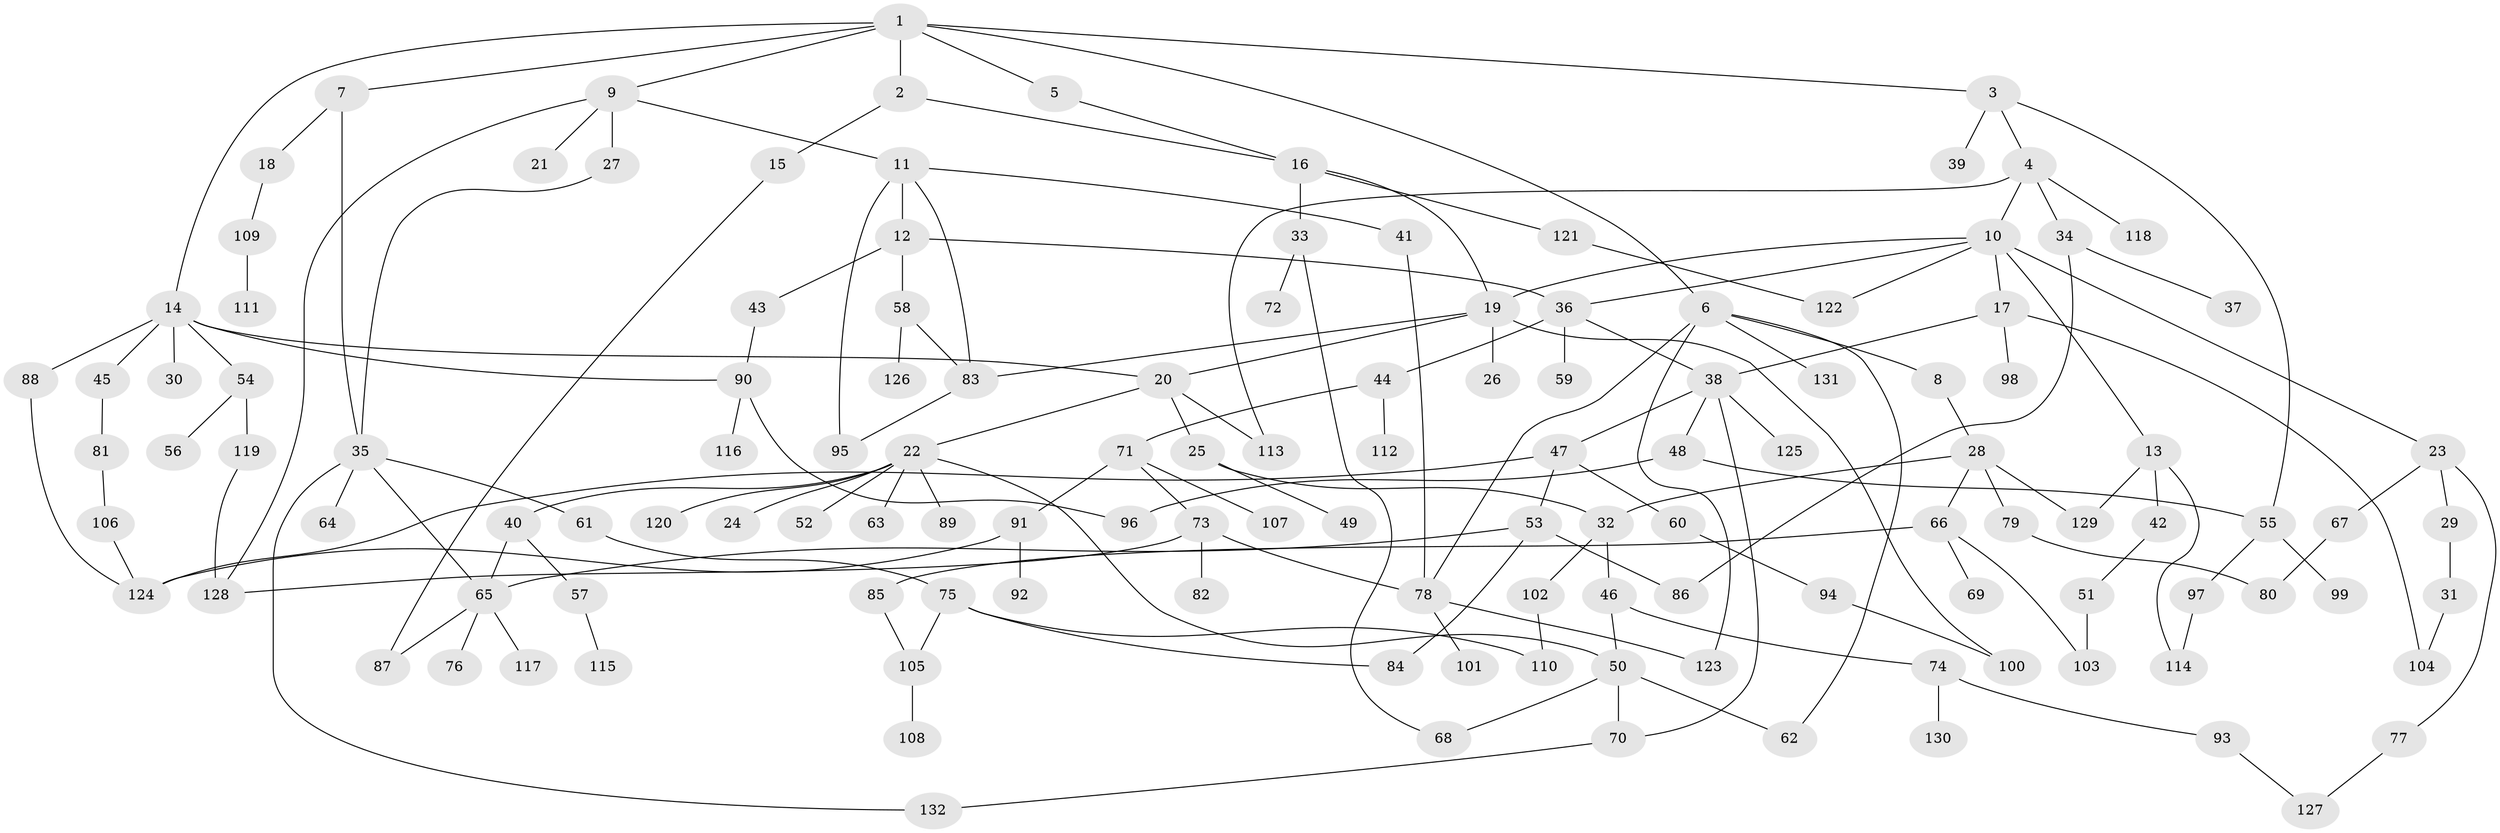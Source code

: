 // Generated by graph-tools (version 1.1) at 2025/13/03/09/25 04:13:18]
// undirected, 132 vertices, 173 edges
graph export_dot {
graph [start="1"]
  node [color=gray90,style=filled];
  1;
  2;
  3;
  4;
  5;
  6;
  7;
  8;
  9;
  10;
  11;
  12;
  13;
  14;
  15;
  16;
  17;
  18;
  19;
  20;
  21;
  22;
  23;
  24;
  25;
  26;
  27;
  28;
  29;
  30;
  31;
  32;
  33;
  34;
  35;
  36;
  37;
  38;
  39;
  40;
  41;
  42;
  43;
  44;
  45;
  46;
  47;
  48;
  49;
  50;
  51;
  52;
  53;
  54;
  55;
  56;
  57;
  58;
  59;
  60;
  61;
  62;
  63;
  64;
  65;
  66;
  67;
  68;
  69;
  70;
  71;
  72;
  73;
  74;
  75;
  76;
  77;
  78;
  79;
  80;
  81;
  82;
  83;
  84;
  85;
  86;
  87;
  88;
  89;
  90;
  91;
  92;
  93;
  94;
  95;
  96;
  97;
  98;
  99;
  100;
  101;
  102;
  103;
  104;
  105;
  106;
  107;
  108;
  109;
  110;
  111;
  112;
  113;
  114;
  115;
  116;
  117;
  118;
  119;
  120;
  121;
  122;
  123;
  124;
  125;
  126;
  127;
  128;
  129;
  130;
  131;
  132;
  1 -- 2;
  1 -- 3;
  1 -- 5;
  1 -- 6;
  1 -- 7;
  1 -- 9;
  1 -- 14;
  2 -- 15;
  2 -- 16;
  3 -- 4;
  3 -- 39;
  3 -- 55;
  4 -- 10;
  4 -- 34;
  4 -- 118;
  4 -- 113;
  5 -- 16;
  6 -- 8;
  6 -- 62;
  6 -- 123;
  6 -- 131;
  6 -- 78;
  7 -- 18;
  7 -- 35;
  8 -- 28;
  9 -- 11;
  9 -- 21;
  9 -- 27;
  9 -- 128;
  10 -- 13;
  10 -- 17;
  10 -- 19;
  10 -- 23;
  10 -- 122;
  10 -- 36;
  11 -- 12;
  11 -- 41;
  11 -- 83;
  11 -- 95;
  12 -- 36;
  12 -- 43;
  12 -- 58;
  13 -- 42;
  13 -- 114;
  13 -- 129;
  14 -- 30;
  14 -- 45;
  14 -- 54;
  14 -- 88;
  14 -- 20;
  14 -- 90;
  15 -- 87;
  16 -- 33;
  16 -- 121;
  16 -- 19;
  17 -- 38;
  17 -- 98;
  17 -- 104;
  18 -- 109;
  19 -- 20;
  19 -- 26;
  19 -- 100;
  19 -- 83;
  20 -- 22;
  20 -- 25;
  20 -- 113;
  22 -- 24;
  22 -- 40;
  22 -- 50;
  22 -- 52;
  22 -- 63;
  22 -- 89;
  22 -- 120;
  23 -- 29;
  23 -- 67;
  23 -- 77;
  25 -- 32;
  25 -- 49;
  27 -- 35;
  28 -- 66;
  28 -- 79;
  28 -- 129;
  28 -- 32;
  29 -- 31;
  31 -- 104;
  32 -- 46;
  32 -- 102;
  33 -- 68;
  33 -- 72;
  34 -- 37;
  34 -- 86;
  35 -- 61;
  35 -- 64;
  35 -- 65;
  35 -- 132;
  36 -- 44;
  36 -- 59;
  36 -- 38;
  38 -- 47;
  38 -- 48;
  38 -- 125;
  38 -- 70;
  40 -- 57;
  40 -- 65;
  41 -- 78;
  42 -- 51;
  43 -- 90;
  44 -- 71;
  44 -- 112;
  45 -- 81;
  46 -- 74;
  46 -- 50;
  47 -- 53;
  47 -- 60;
  47 -- 124;
  48 -- 96;
  48 -- 55;
  50 -- 70;
  50 -- 62;
  50 -- 68;
  51 -- 103;
  53 -- 84;
  53 -- 65;
  53 -- 86;
  54 -- 56;
  54 -- 119;
  55 -- 97;
  55 -- 99;
  57 -- 115;
  58 -- 83;
  58 -- 126;
  60 -- 94;
  61 -- 75;
  65 -- 76;
  65 -- 87;
  65 -- 117;
  66 -- 69;
  66 -- 85;
  66 -- 103;
  67 -- 80;
  70 -- 132;
  71 -- 73;
  71 -- 91;
  71 -- 107;
  73 -- 82;
  73 -- 78;
  73 -- 128;
  74 -- 93;
  74 -- 130;
  75 -- 84;
  75 -- 110;
  75 -- 105;
  77 -- 127;
  78 -- 101;
  78 -- 123;
  79 -- 80;
  81 -- 106;
  83 -- 95;
  85 -- 105;
  88 -- 124;
  90 -- 96;
  90 -- 116;
  91 -- 92;
  91 -- 124;
  93 -- 127;
  94 -- 100;
  97 -- 114;
  102 -- 110;
  105 -- 108;
  106 -- 124;
  109 -- 111;
  119 -- 128;
  121 -- 122;
}
